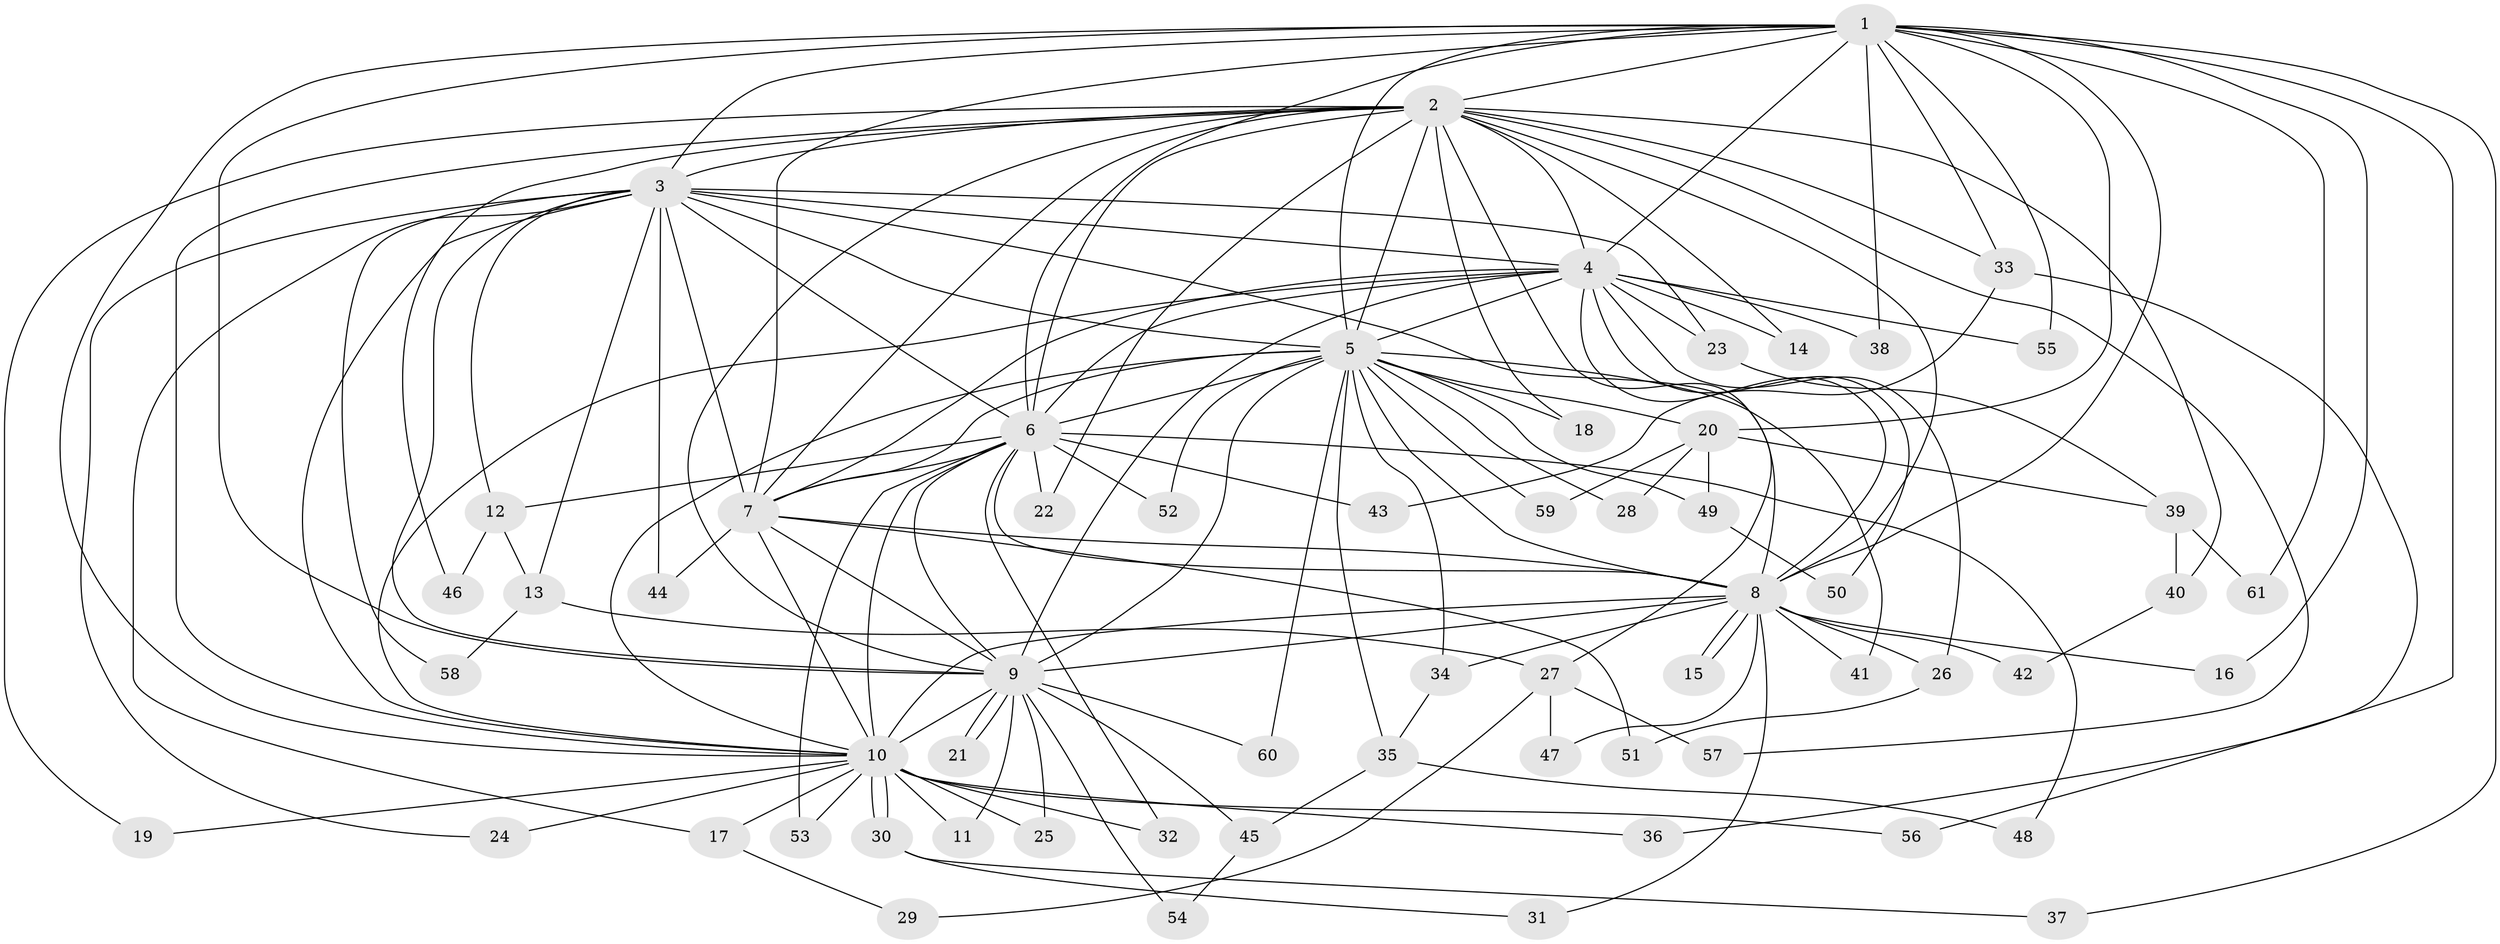 // coarse degree distribution, {13: 0.1, 16: 0.03333333333333333, 1: 0.06666666666666667, 3: 0.23333333333333334, 12: 0.13333333333333333, 2: 0.16666666666666666, 4: 0.16666666666666666, 10: 0.03333333333333333, 15: 0.03333333333333333, 5: 0.03333333333333333}
// Generated by graph-tools (version 1.1) at 2025/36/03/04/25 23:36:35]
// undirected, 61 vertices, 147 edges
graph export_dot {
  node [color=gray90,style=filled];
  1;
  2;
  3;
  4;
  5;
  6;
  7;
  8;
  9;
  10;
  11;
  12;
  13;
  14;
  15;
  16;
  17;
  18;
  19;
  20;
  21;
  22;
  23;
  24;
  25;
  26;
  27;
  28;
  29;
  30;
  31;
  32;
  33;
  34;
  35;
  36;
  37;
  38;
  39;
  40;
  41;
  42;
  43;
  44;
  45;
  46;
  47;
  48;
  49;
  50;
  51;
  52;
  53;
  54;
  55;
  56;
  57;
  58;
  59;
  60;
  61;
  1 -- 2;
  1 -- 3;
  1 -- 4;
  1 -- 5;
  1 -- 6;
  1 -- 7;
  1 -- 8;
  1 -- 9;
  1 -- 10;
  1 -- 16;
  1 -- 20;
  1 -- 33;
  1 -- 37;
  1 -- 38;
  1 -- 55;
  1 -- 56;
  1 -- 61;
  2 -- 3;
  2 -- 4;
  2 -- 5;
  2 -- 6;
  2 -- 7;
  2 -- 8;
  2 -- 9;
  2 -- 10;
  2 -- 14;
  2 -- 18;
  2 -- 19;
  2 -- 22;
  2 -- 27;
  2 -- 33;
  2 -- 40;
  2 -- 46;
  2 -- 57;
  3 -- 4;
  3 -- 5;
  3 -- 6;
  3 -- 7;
  3 -- 8;
  3 -- 9;
  3 -- 10;
  3 -- 12;
  3 -- 13;
  3 -- 17;
  3 -- 23;
  3 -- 24;
  3 -- 44;
  3 -- 58;
  4 -- 5;
  4 -- 6;
  4 -- 7;
  4 -- 8;
  4 -- 9;
  4 -- 10;
  4 -- 14;
  4 -- 23;
  4 -- 26;
  4 -- 38;
  4 -- 50;
  4 -- 55;
  5 -- 6;
  5 -- 7;
  5 -- 8;
  5 -- 9;
  5 -- 10;
  5 -- 18;
  5 -- 20;
  5 -- 28;
  5 -- 34;
  5 -- 35;
  5 -- 41;
  5 -- 49;
  5 -- 52;
  5 -- 59;
  5 -- 60;
  6 -- 7;
  6 -- 8;
  6 -- 9;
  6 -- 10;
  6 -- 12;
  6 -- 22;
  6 -- 32;
  6 -- 43;
  6 -- 48;
  6 -- 52;
  6 -- 53;
  7 -- 8;
  7 -- 9;
  7 -- 10;
  7 -- 44;
  7 -- 51;
  8 -- 9;
  8 -- 10;
  8 -- 15;
  8 -- 15;
  8 -- 16;
  8 -- 26;
  8 -- 31;
  8 -- 34;
  8 -- 41;
  8 -- 42;
  8 -- 47;
  9 -- 10;
  9 -- 11;
  9 -- 21;
  9 -- 21;
  9 -- 25;
  9 -- 45;
  9 -- 54;
  9 -- 60;
  10 -- 11;
  10 -- 17;
  10 -- 19;
  10 -- 24;
  10 -- 25;
  10 -- 30;
  10 -- 30;
  10 -- 32;
  10 -- 36;
  10 -- 53;
  10 -- 56;
  12 -- 13;
  12 -- 46;
  13 -- 27;
  13 -- 58;
  17 -- 29;
  20 -- 28;
  20 -- 39;
  20 -- 49;
  20 -- 59;
  23 -- 39;
  26 -- 51;
  27 -- 29;
  27 -- 47;
  27 -- 57;
  30 -- 31;
  30 -- 37;
  33 -- 36;
  33 -- 43;
  34 -- 35;
  35 -- 45;
  35 -- 48;
  39 -- 40;
  39 -- 61;
  40 -- 42;
  45 -- 54;
  49 -- 50;
}
